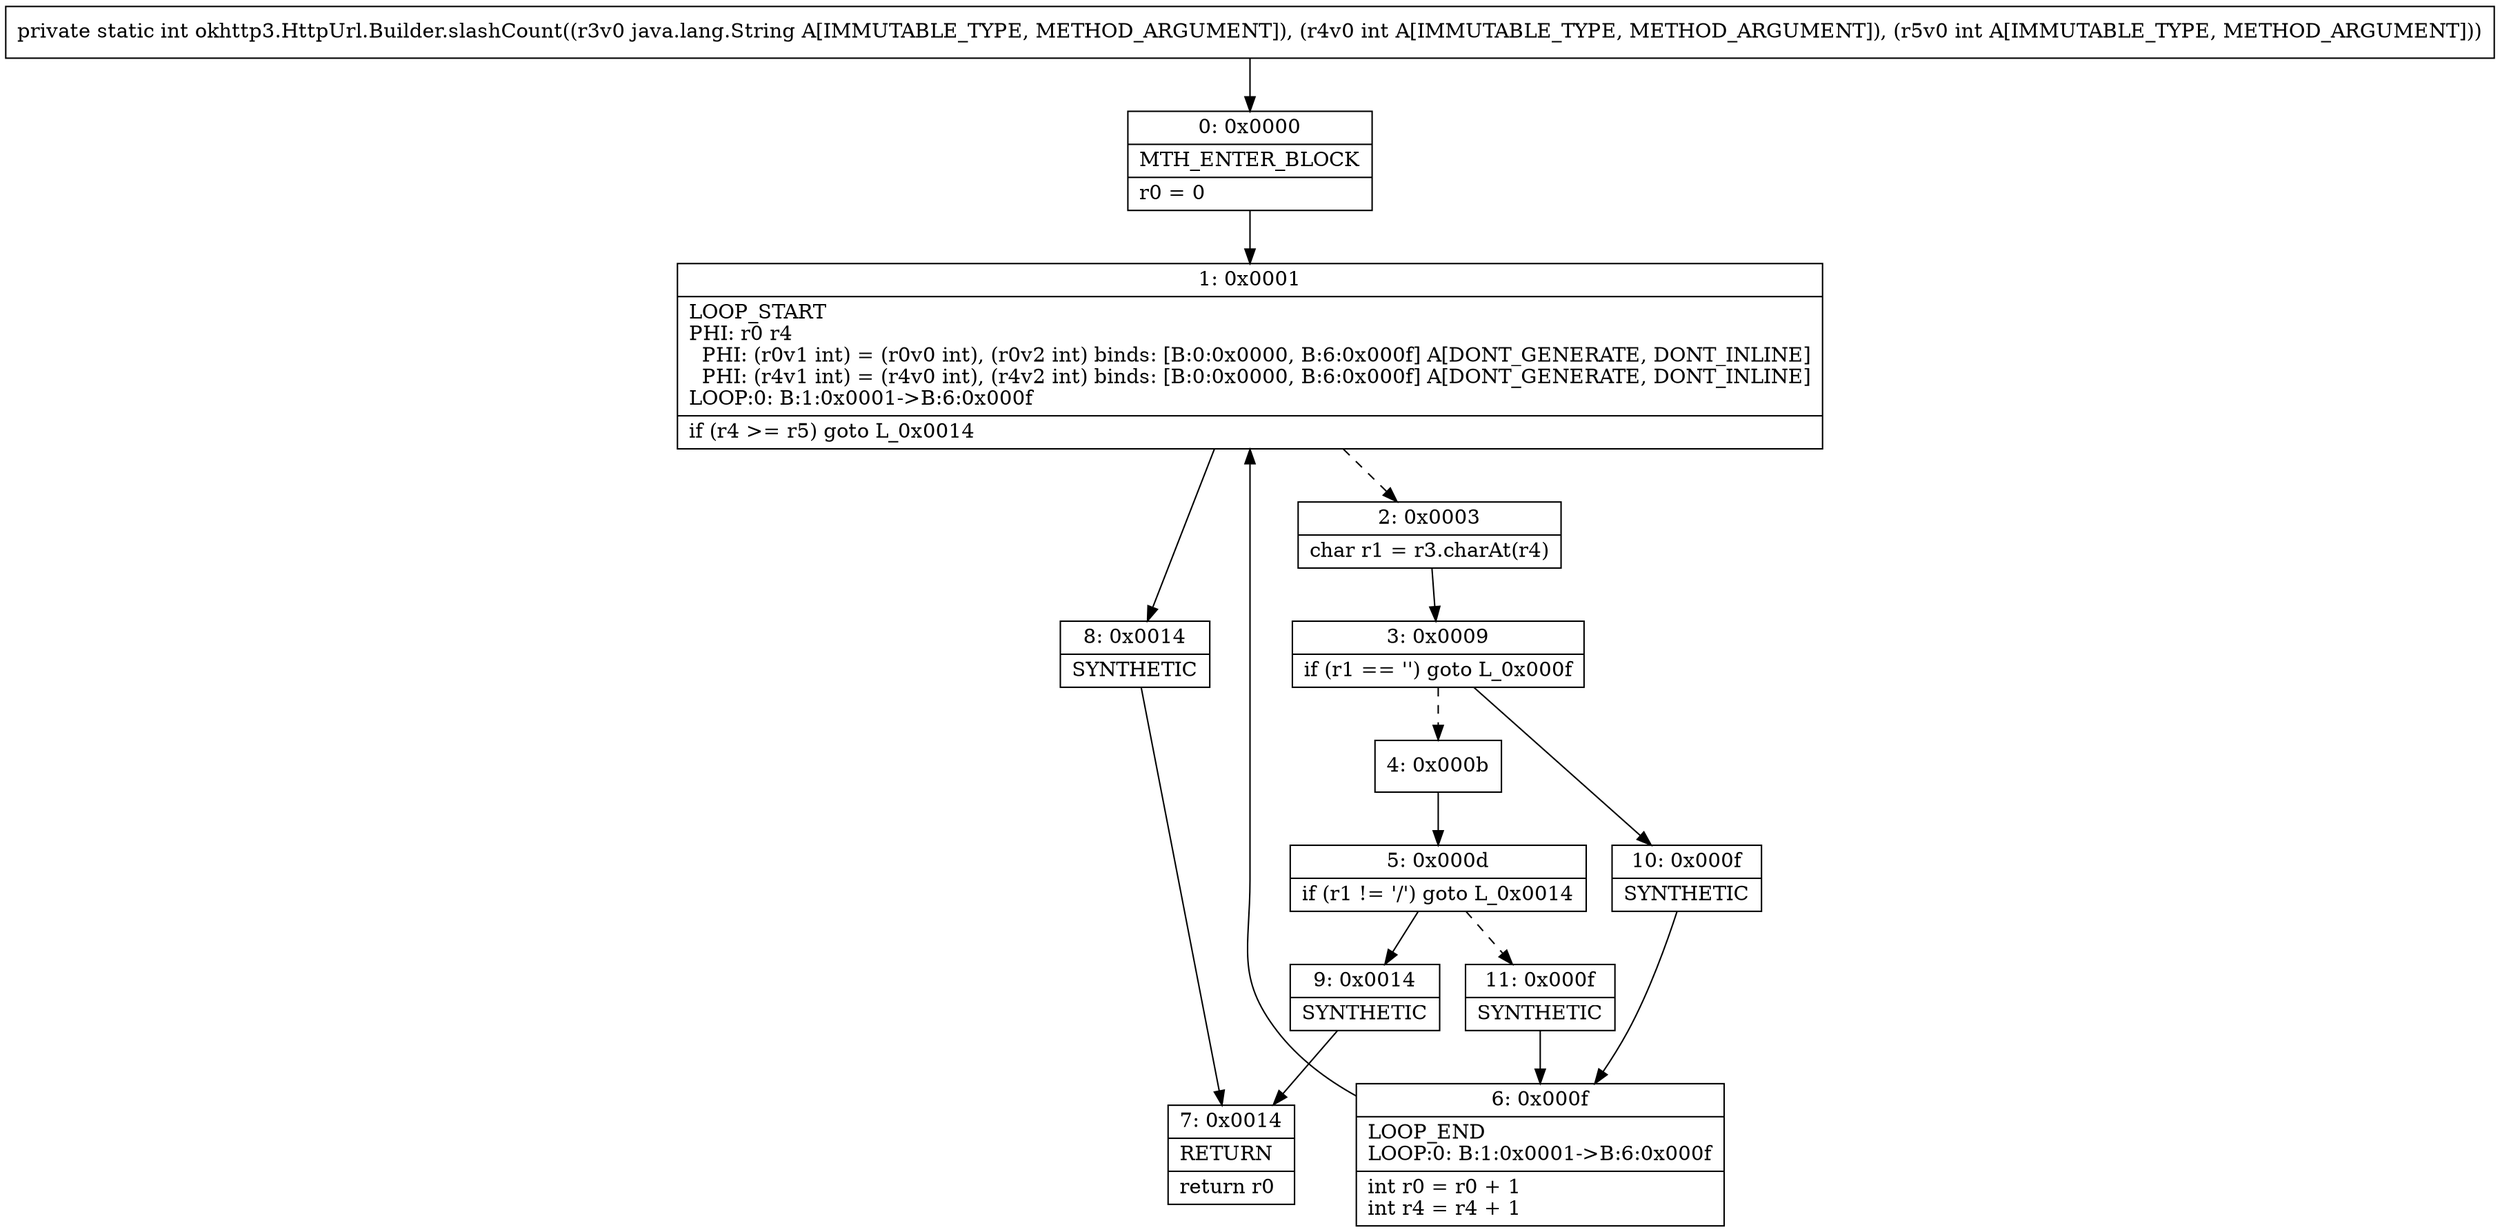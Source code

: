 digraph "CFG forokhttp3.HttpUrl.Builder.slashCount(Ljava\/lang\/String;II)I" {
Node_0 [shape=record,label="{0\:\ 0x0000|MTH_ENTER_BLOCK\l|r0 = 0\l}"];
Node_1 [shape=record,label="{1\:\ 0x0001|LOOP_START\lPHI: r0 r4 \l  PHI: (r0v1 int) = (r0v0 int), (r0v2 int) binds: [B:0:0x0000, B:6:0x000f] A[DONT_GENERATE, DONT_INLINE]\l  PHI: (r4v1 int) = (r4v0 int), (r4v2 int) binds: [B:0:0x0000, B:6:0x000f] A[DONT_GENERATE, DONT_INLINE]\lLOOP:0: B:1:0x0001\-\>B:6:0x000f\l|if (r4 \>= r5) goto L_0x0014\l}"];
Node_2 [shape=record,label="{2\:\ 0x0003|char r1 = r3.charAt(r4)\l}"];
Node_3 [shape=record,label="{3\:\ 0x0009|if (r1 == '') goto L_0x000f\l}"];
Node_4 [shape=record,label="{4\:\ 0x000b}"];
Node_5 [shape=record,label="{5\:\ 0x000d|if (r1 != '\/') goto L_0x0014\l}"];
Node_6 [shape=record,label="{6\:\ 0x000f|LOOP_END\lLOOP:0: B:1:0x0001\-\>B:6:0x000f\l|int r0 = r0 + 1\lint r4 = r4 + 1\l}"];
Node_7 [shape=record,label="{7\:\ 0x0014|RETURN\l|return r0\l}"];
Node_8 [shape=record,label="{8\:\ 0x0014|SYNTHETIC\l}"];
Node_9 [shape=record,label="{9\:\ 0x0014|SYNTHETIC\l}"];
Node_10 [shape=record,label="{10\:\ 0x000f|SYNTHETIC\l}"];
Node_11 [shape=record,label="{11\:\ 0x000f|SYNTHETIC\l}"];
MethodNode[shape=record,label="{private static int okhttp3.HttpUrl.Builder.slashCount((r3v0 java.lang.String A[IMMUTABLE_TYPE, METHOD_ARGUMENT]), (r4v0 int A[IMMUTABLE_TYPE, METHOD_ARGUMENT]), (r5v0 int A[IMMUTABLE_TYPE, METHOD_ARGUMENT])) }"];
MethodNode -> Node_0;
Node_0 -> Node_1;
Node_1 -> Node_2[style=dashed];
Node_1 -> Node_8;
Node_2 -> Node_3;
Node_3 -> Node_4[style=dashed];
Node_3 -> Node_10;
Node_4 -> Node_5;
Node_5 -> Node_9;
Node_5 -> Node_11[style=dashed];
Node_6 -> Node_1;
Node_8 -> Node_7;
Node_9 -> Node_7;
Node_10 -> Node_6;
Node_11 -> Node_6;
}

